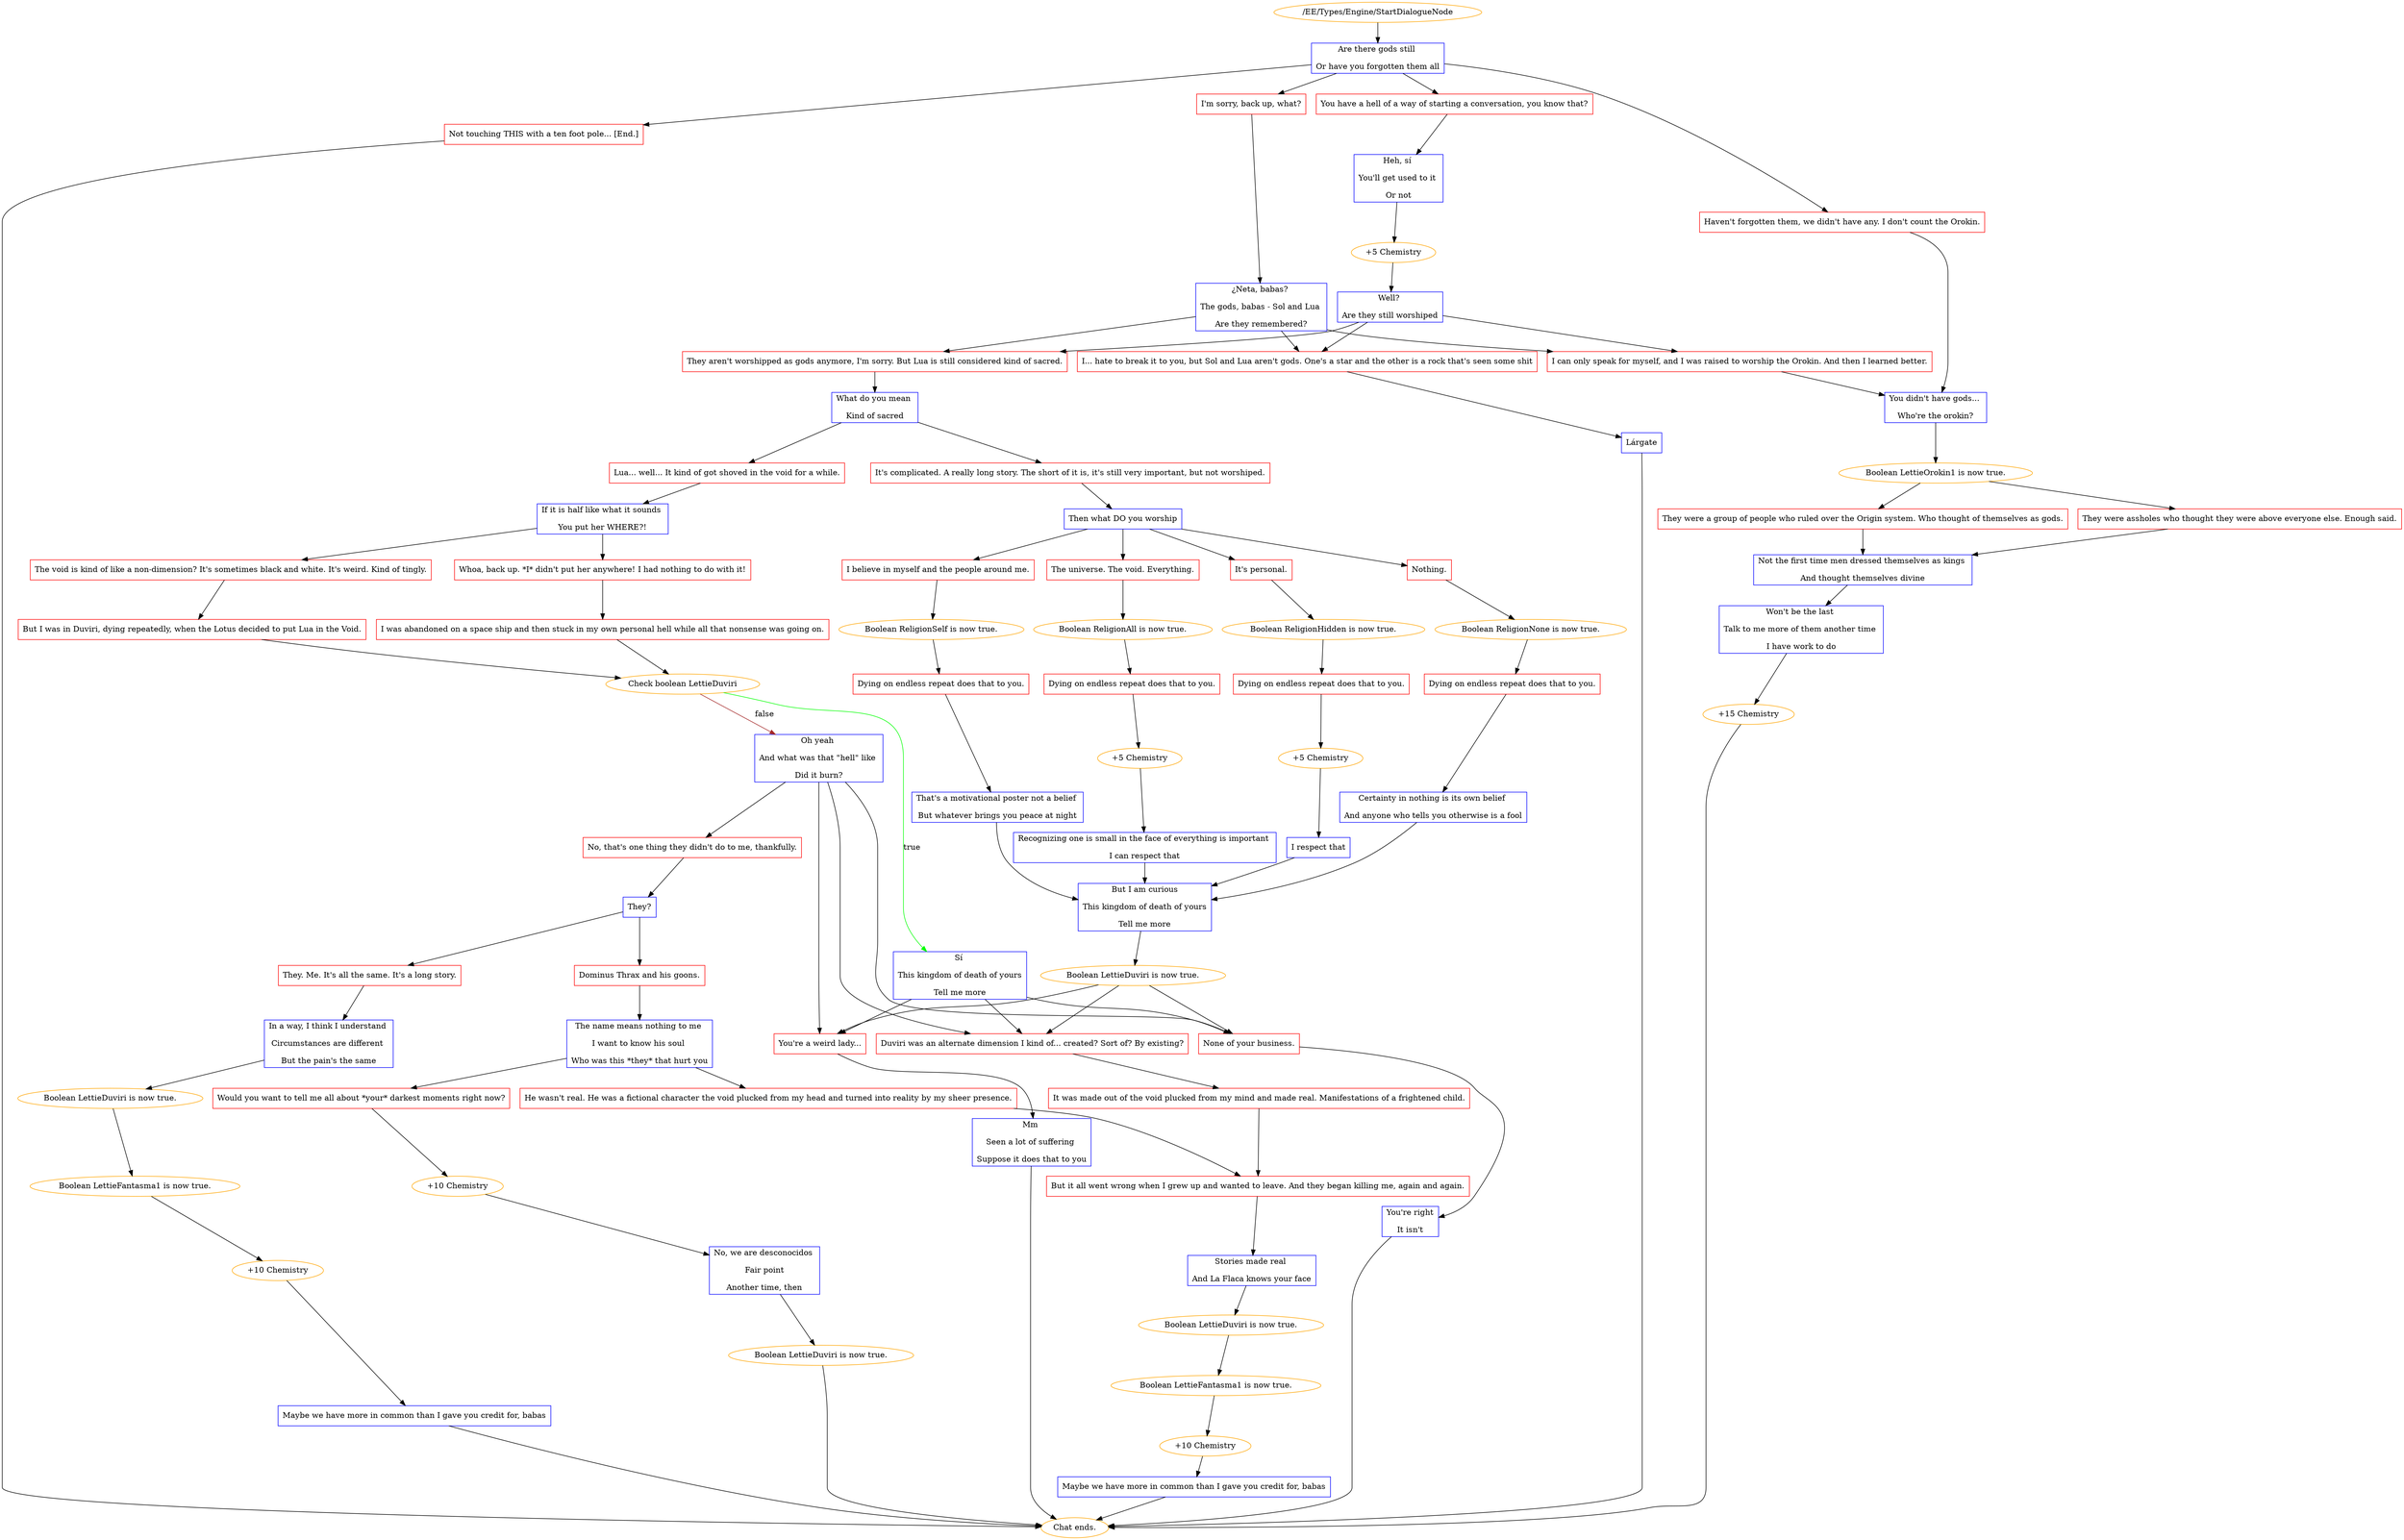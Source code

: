 digraph {
	160 [label="/EE/Types/Engine/StartDialogueNode",color=orange];
		160 -> 161;
	161 [label="Are there gods still 
Or have you forgotten them all",shape=box,color=blue];
		161 -> 162;
		161 -> 163;
		161 -> 164;
		161 -> 165;
	162 [label="I'm sorry, back up, what?",shape=box,color=red];
		162 -> 166;
	163 [label="You have a hell of a way of starting a conversation, you know that?",shape=box,color=red];
		163 -> 171;
	164 [label="Not touching THIS with a ten foot pole... [End.]",shape=box,color=red];
		164 -> "Chat ends.";
	165 [label="Haven't forgotten them, we didn't have any. I don't count the Orokin.",shape=box,color=red];
		165 -> 176;
	166 [label="¿Neta, babas? 
The gods, babas - Sol and Lua 
Are they remembered?",shape=box,color=blue];
		166 -> 167;
		166 -> 168;
		166 -> 169;
	171 [label="Heh, sí 
You'll get used to it 
Or not",shape=box,color=blue];
		171 -> 170;
	"Chat ends." [color=orange];
	176 [label="You didn't have gods... 
Who're the orokin?",shape=box,color=blue];
		176 -> 177;
	167 [label="I... hate to break it to you, but Sol and Lua aren't gods. One's a star and the other is a rock that's seen some shit",shape=box,color=red];
		167 -> 174;
	168 [label="They aren't worshipped as gods anymore, I'm sorry. But Lua is still considered kind of sacred.",shape=box,color=red];
		168 -> 184;
	169 [label="I can only speak for myself, and I was raised to worship the Orokin. And then I learned better.",shape=box,color=red];
		169 -> 176;
	170 [label="+5 Chemistry",color=orange];
		170 -> 172;
	177 [label="Boolean LettieOrokin1 is now true.",color=orange];
		177 -> 178;
		177 -> 179;
	174 [label="Lárgate",shape=box,color=blue];
		174 -> "Chat ends.";
	184 [label="What do you mean 
Kind of sacred",shape=box,color=blue];
		184 -> 185;
		184 -> 186;
	172 [label="Well? 
Are they still worshiped",shape=box,color=blue];
		172 -> 167;
		172 -> 168;
		172 -> 169;
	178 [label="They were assholes who thought they were above everyone else. Enough said.",shape=box,color=red];
		178 -> 180;
	179 [label="They were a group of people who ruled over the Origin system. Who thought of themselves as gods.",shape=box,color=red];
		179 -> 180;
	"Chat ends." [color=orange];
	185 [label="Lua... well... It kind of got shoved in the void for a while.",shape=box,color=red];
		185 -> 187;
	186 [label="It's complicated. A really long story. The short of it is, it's still very important, but not worshiped.",shape=box,color=red];
		186 -> 193;
	180 [label="Not the first time men dressed themselves as kings 
And thought themselves divine",shape=box,color=blue];
		180 -> 181;
	187 [label="If it is half like what it sounds 
You put her WHERE?!",shape=box,color=blue];
		187 -> 188;
		187 -> 189;
	193 [label="Then what DO you worship",shape=box,color=blue];
		193 -> 194;
		193 -> 195;
		193 -> 196;
		193 -> 197;
	181 [label="Won't be the last 
Talk to me more of them another time 
I have work to do",shape=box,color=blue];
		181 -> 182;
	188 [label="The void is kind of like a non-dimension? It's sometimes black and white. It's weird. Kind of tingly.",shape=box,color=red];
		188 -> 872;
	189 [label="Whoa, back up. *I* didn't put her anywhere! I had nothing to do with it!",shape=box,color=red];
		189 -> 192;
	194 [label="The universe. The void. Everything.",shape=box,color=red];
		194 -> 198;
	195 [label="Nothing.",shape=box,color=red];
		195 -> 199;
	196 [label="I believe in myself and the people around me.",shape=box,color=red];
		196 -> 200;
	197 [label="It's personal.",shape=box,color=red];
		197 -> 201;
	182 [label="+15 Chemistry",color=orange];
		182 -> "Chat ends.";
	872 [label="But I was in Duviri, dying repeatedly, when the Lotus decided to put Lua in the Void.",shape=box,color=red];
		872 -> 212;
	192 [label="I was abandoned on a space ship and then stuck in my own personal hell while all that nonsense was going on.",shape=box,color=red];
		192 -> 212;
	198 [label="Boolean ReligionAll is now true.",color=orange];
		198 -> 2455;
	199 [label="Boolean ReligionNone is now true.",color=orange];
		199 -> 2456;
	200 [label="Boolean ReligionSelf is now true.",color=orange];
		200 -> 2457;
	201 [label="Boolean ReligionHidden is now true.",color=orange];
		201 -> 2458;
	"Chat ends." [color=orange];
	212 [label="Check boolean LettieDuviri",color=orange];
		212 -> 213 [label=true,color=green];
		212 -> 214 [label=false,color=brown];
	2455 [label="Dying on endless repeat does that to you.",shape=box,color=red];
		2455 -> 206;
	2456 [label="Dying on endless repeat does that to you.",shape=box,color=red];
		2456 -> 203;
	2457 [label="Dying on endless repeat does that to you.",shape=box,color=red];
		2457 -> 204;
	2458 [label="Dying on endless repeat does that to you.",shape=box,color=red];
		2458 -> 207;
	213 [label="Sí 
This kingdom of death of yours
Tell me more",shape=box,color=blue];
		213 -> 215;
		213 -> 216;
		213 -> 217;
	214 [label="Oh yeah 
And what was that \"hell\" like 
Did it burn?",shape=box,color=blue];
		214 -> 215;
		214 -> 216;
		214 -> 217;
		214 -> 218;
	206 [label="+5 Chemistry",color=orange];
		206 -> 202;
	203 [label="Certainty in nothing is its own belief 
And anyone who tells you otherwise is a fool",shape=box,color=blue];
		203 -> 2459;
	204 [label="That's a motivational poster not a belief 
But whatever brings you peace at night",shape=box,color=blue];
		204 -> 2459;
	207 [label="+5 Chemistry",color=orange];
		207 -> 205;
	215 [label="Duviri was an alternate dimension I kind of... created? Sort of? By existing?",shape=box,color=red];
		215 -> 219;
	216 [label="You're a weird lady...",shape=box,color=red];
		216 -> 220;
	217 [label="None of your business.",shape=box,color=red];
		217 -> 221;
	218 [label="No, that's one thing they didn't do to me, thankfully.",shape=box,color=red];
		218 -> 222;
	202 [label="Recognizing one is small in the face of everything is important 
I can respect that",shape=box,color=blue];
		202 -> 2459;
	2459 [label="But I am curious
This kingdom of death of yours
Tell me more",shape=box,color=blue];
		2459 -> 2460;
	205 [label="I respect that",shape=box,color=blue];
		205 -> 2459;
	219 [label="It was made out of the void plucked from my mind and made real. Manifestations of a frightened child.",shape=box,color=red];
		219 -> 231;
	220 [label="Mm 
Seen a lot of suffering 
Suppose it does that to you",shape=box,color=blue];
		220 -> "Chat ends.";
	221 [label="You're right
It isn't",shape=box,color=blue];
		221 -> "Chat ends.";
	222 [label="They?",shape=box,color=blue];
		222 -> 225;
		222 -> 226;
	2460 [label="Boolean LettieDuviri is now true.",color=orange];
		2460 -> 215;
		2460 -> 216;
		2460 -> 217;
	231 [label="But it all went wrong when I grew up and wanted to leave. And they began killing me, again and again.",shape=box,color=red];
		231 -> 241;
	"Chat ends." [color=orange];
	"Chat ends." [color=orange];
	225 [label="Dominus Thrax and his goons.",shape=box,color=red];
		225 -> 227;
	226 [label="They. Me. It's all the same. It's a long story.",shape=box,color=red];
		226 -> 228;
	241 [label="Stories made real 
And La Flaca knows your face",shape=box,color=blue];
		241 -> 242;
	227 [label="The name means nothing to me 
I want to know his soul 
Who was this *they* that hurt you",shape=box,color=blue];
		227 -> 229;
		227 -> 230;
	228 [label="In a way, I think I understand 
Circumstances are different 
But the pain's the same",shape=box,color=blue];
		228 -> 234;
	242 [label="Boolean LettieDuviri is now true.",color=orange];
		242 -> 243;
	229 [label="He wasn't real. He was a fictional character the void plucked from my head and turned into reality by my sheer presence.",shape=box,color=red];
		229 -> 231;
	230 [label="Would you want to tell me all about *your* darkest moments right now?",shape=box,color=red];
		230 -> 238;
	234 [label="Boolean LettieDuviri is now true.",color=orange];
		234 -> 235;
	243 [label="Boolean LettieFantasma1 is now true.",color=orange];
		243 -> 245;
	238 [label="+10 Chemistry",color=orange];
		238 -> 232;
	235 [label="Boolean LettieFantasma1 is now true.",color=orange];
		235 -> 233;
	245 [label="+10 Chemistry",color=orange];
		245 -> 244;
	232 [label="No, we are desconocidos 
Fair point
Another time, then",shape=box,color=blue];
		232 -> 239;
	233 [label="+10 Chemistry",color=orange];
		233 -> 236;
	244 [label="Maybe we have more in common than I gave you credit for, babas",shape=box,color=blue];
		244 -> "Chat ends.";
	239 [label="Boolean LettieDuviri is now true.",color=orange];
		239 -> "Chat ends.";
	236 [label="Maybe we have more in common than I gave you credit for, babas",shape=box,color=blue];
		236 -> "Chat ends.";
	"Chat ends." [color=orange];
	"Chat ends." [color=orange];
	"Chat ends." [color=orange];
}